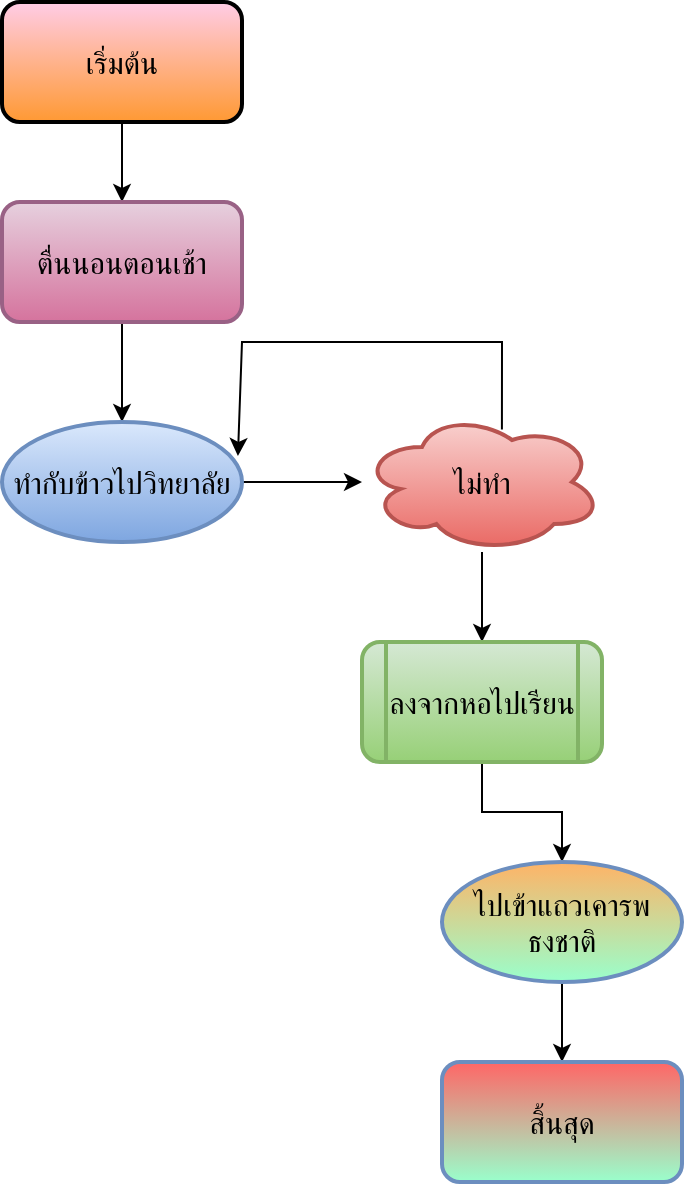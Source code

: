 <mxfile version="20.6.0" type="github">
  <diagram id="AIloGWg_uY2SyxGCWEsT" name="หน้า-1">
    <mxGraphModel dx="868" dy="442" grid="1" gridSize="10" guides="1" tooltips="1" connect="1" arrows="1" fold="1" page="1" pageScale="1" pageWidth="827" pageHeight="1169" math="0" shadow="0">
      <root>
        <mxCell id="0" />
        <mxCell id="1" parent="0" />
        <mxCell id="FDDE01xMVj73WtKF68cS-3" value="" style="edgeStyle=orthogonalEdgeStyle;rounded=0;orthogonalLoop=1;jettySize=auto;html=1;fontSize=15;" edge="1" parent="1" source="FDDE01xMVj73WtKF68cS-1" target="FDDE01xMVj73WtKF68cS-2">
          <mxGeometry relative="1" as="geometry" />
        </mxCell>
        <mxCell id="FDDE01xMVj73WtKF68cS-1" value="เริ่มต้น" style="rounded=1;whiteSpace=wrap;html=1;strokeWidth=2;fontSize=15;fillColor=#FFCCE6;gradientColor=#FF9933;" vertex="1" parent="1">
          <mxGeometry x="200" y="30" width="120" height="60" as="geometry" />
        </mxCell>
        <mxCell id="FDDE01xMVj73WtKF68cS-7" value="" style="edgeStyle=orthogonalEdgeStyle;rounded=0;orthogonalLoop=1;jettySize=auto;html=1;fontSize=15;" edge="1" parent="1" source="FDDE01xMVj73WtKF68cS-2" target="FDDE01xMVj73WtKF68cS-6">
          <mxGeometry relative="1" as="geometry" />
        </mxCell>
        <mxCell id="FDDE01xMVj73WtKF68cS-2" value="ตื่นนอนตอนเช้า" style="rounded=1;whiteSpace=wrap;html=1;fontSize=15;fillColor=#e6d0de;strokeWidth=2;gradientColor=#d5739d;strokeColor=#996185;" vertex="1" parent="1">
          <mxGeometry x="200" y="130" width="120" height="60" as="geometry" />
        </mxCell>
        <mxCell id="FDDE01xMVj73WtKF68cS-9" value="" style="edgeStyle=orthogonalEdgeStyle;rounded=0;orthogonalLoop=1;jettySize=auto;html=1;fontSize=15;" edge="1" parent="1" source="FDDE01xMVj73WtKF68cS-6" target="FDDE01xMVj73WtKF68cS-8">
          <mxGeometry relative="1" as="geometry" />
        </mxCell>
        <mxCell id="FDDE01xMVj73WtKF68cS-6" value="ทำกับข้าวไปวิทยาลัย" style="ellipse;whiteSpace=wrap;html=1;fontSize=15;fillColor=#dae8fc;rounded=1;strokeWidth=2;gradientColor=#7ea6e0;strokeColor=#6c8ebf;" vertex="1" parent="1">
          <mxGeometry x="200" y="240" width="120" height="60" as="geometry" />
        </mxCell>
        <mxCell id="FDDE01xMVj73WtKF68cS-12" value="" style="edgeStyle=orthogonalEdgeStyle;rounded=0;orthogonalLoop=1;jettySize=auto;html=1;fontSize=15;" edge="1" parent="1" source="FDDE01xMVj73WtKF68cS-8" target="FDDE01xMVj73WtKF68cS-11">
          <mxGeometry relative="1" as="geometry" />
        </mxCell>
        <mxCell id="FDDE01xMVj73WtKF68cS-8" value="ไม่ทำ" style="ellipse;shape=cloud;whiteSpace=wrap;html=1;fontSize=15;fillColor=#f8cecc;rounded=1;strokeWidth=2;gradientColor=#ea6b66;strokeColor=#b85450;" vertex="1" parent="1">
          <mxGeometry x="380" y="235" width="120" height="70" as="geometry" />
        </mxCell>
        <mxCell id="FDDE01xMVj73WtKF68cS-10" value="" style="endArrow=classic;html=1;rounded=0;fontSize=15;exitX=0.583;exitY=0.125;exitDx=0;exitDy=0;exitPerimeter=0;entryX=0.983;entryY=0.283;entryDx=0;entryDy=0;entryPerimeter=0;" edge="1" parent="1" source="FDDE01xMVj73WtKF68cS-8" target="FDDE01xMVj73WtKF68cS-6">
          <mxGeometry width="50" height="50" relative="1" as="geometry">
            <mxPoint x="640" y="150" as="sourcePoint" />
            <mxPoint x="490" y="110" as="targetPoint" />
            <Array as="points">
              <mxPoint x="450" y="200" />
              <mxPoint x="320" y="200" />
            </Array>
          </mxGeometry>
        </mxCell>
        <mxCell id="FDDE01xMVj73WtKF68cS-14" value="" style="edgeStyle=orthogonalEdgeStyle;rounded=0;orthogonalLoop=1;jettySize=auto;html=1;fontSize=15;" edge="1" parent="1" source="FDDE01xMVj73WtKF68cS-11" target="FDDE01xMVj73WtKF68cS-13">
          <mxGeometry relative="1" as="geometry" />
        </mxCell>
        <mxCell id="FDDE01xMVj73WtKF68cS-11" value="ลงจากหอไปเรียน" style="shape=process;whiteSpace=wrap;html=1;backgroundOutline=1;fontSize=15;fillColor=#d5e8d4;strokeColor=#82b366;rounded=1;strokeWidth=2;gradientColor=#97d077;" vertex="1" parent="1">
          <mxGeometry x="380" y="350" width="120" height="60" as="geometry" />
        </mxCell>
        <mxCell id="FDDE01xMVj73WtKF68cS-16" value="" style="edgeStyle=orthogonalEdgeStyle;rounded=0;orthogonalLoop=1;jettySize=auto;html=1;fontSize=15;" edge="1" parent="1" source="FDDE01xMVj73WtKF68cS-13" target="FDDE01xMVj73WtKF68cS-15">
          <mxGeometry relative="1" as="geometry" />
        </mxCell>
        <mxCell id="FDDE01xMVj73WtKF68cS-13" value="ไปเข้าแถวเคารพธงชาติ" style="ellipse;whiteSpace=wrap;html=1;fontSize=15;fillColor=#FFB366;strokeColor=#6c8ebf;rounded=1;strokeWidth=2;gradientColor=#99FFCC;" vertex="1" parent="1">
          <mxGeometry x="420" y="460" width="120" height="60" as="geometry" />
        </mxCell>
        <mxCell id="FDDE01xMVj73WtKF68cS-15" value="สิ้นสุด" style="whiteSpace=wrap;html=1;fontSize=15;fillColor=#FF6666;strokeColor=#6c8ebf;rounded=1;strokeWidth=2;gradientColor=#99FFCC;" vertex="1" parent="1">
          <mxGeometry x="420" y="560" width="120" height="60" as="geometry" />
        </mxCell>
      </root>
    </mxGraphModel>
  </diagram>
</mxfile>
